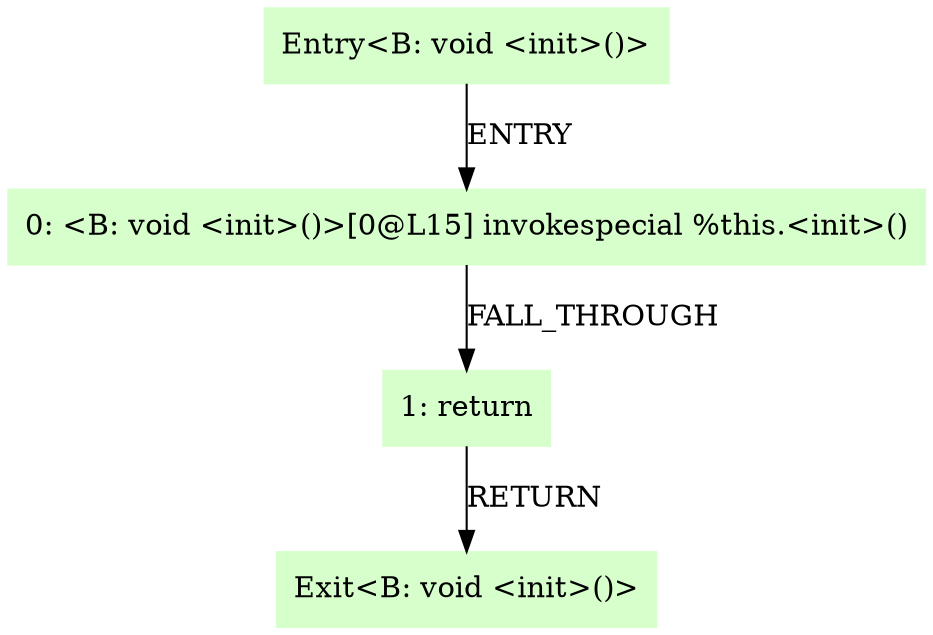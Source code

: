 digraph G {
  node [shape=box,style=filled,color=".3 .2 1.0",];
  "0" [label="Entry<B: void <init>()>",];
  "1" [label="0: <B: void <init>()>[0@L15] invokespecial %this.<init>()",];
  "2" [label="1: return",];
  "3" [label="Exit<B: void <init>()>",];
  "0" -> "1" [label="ENTRY",];
  "1" -> "2" [label="FALL_THROUGH",];
  "2" -> "3" [label="RETURN",];
}
